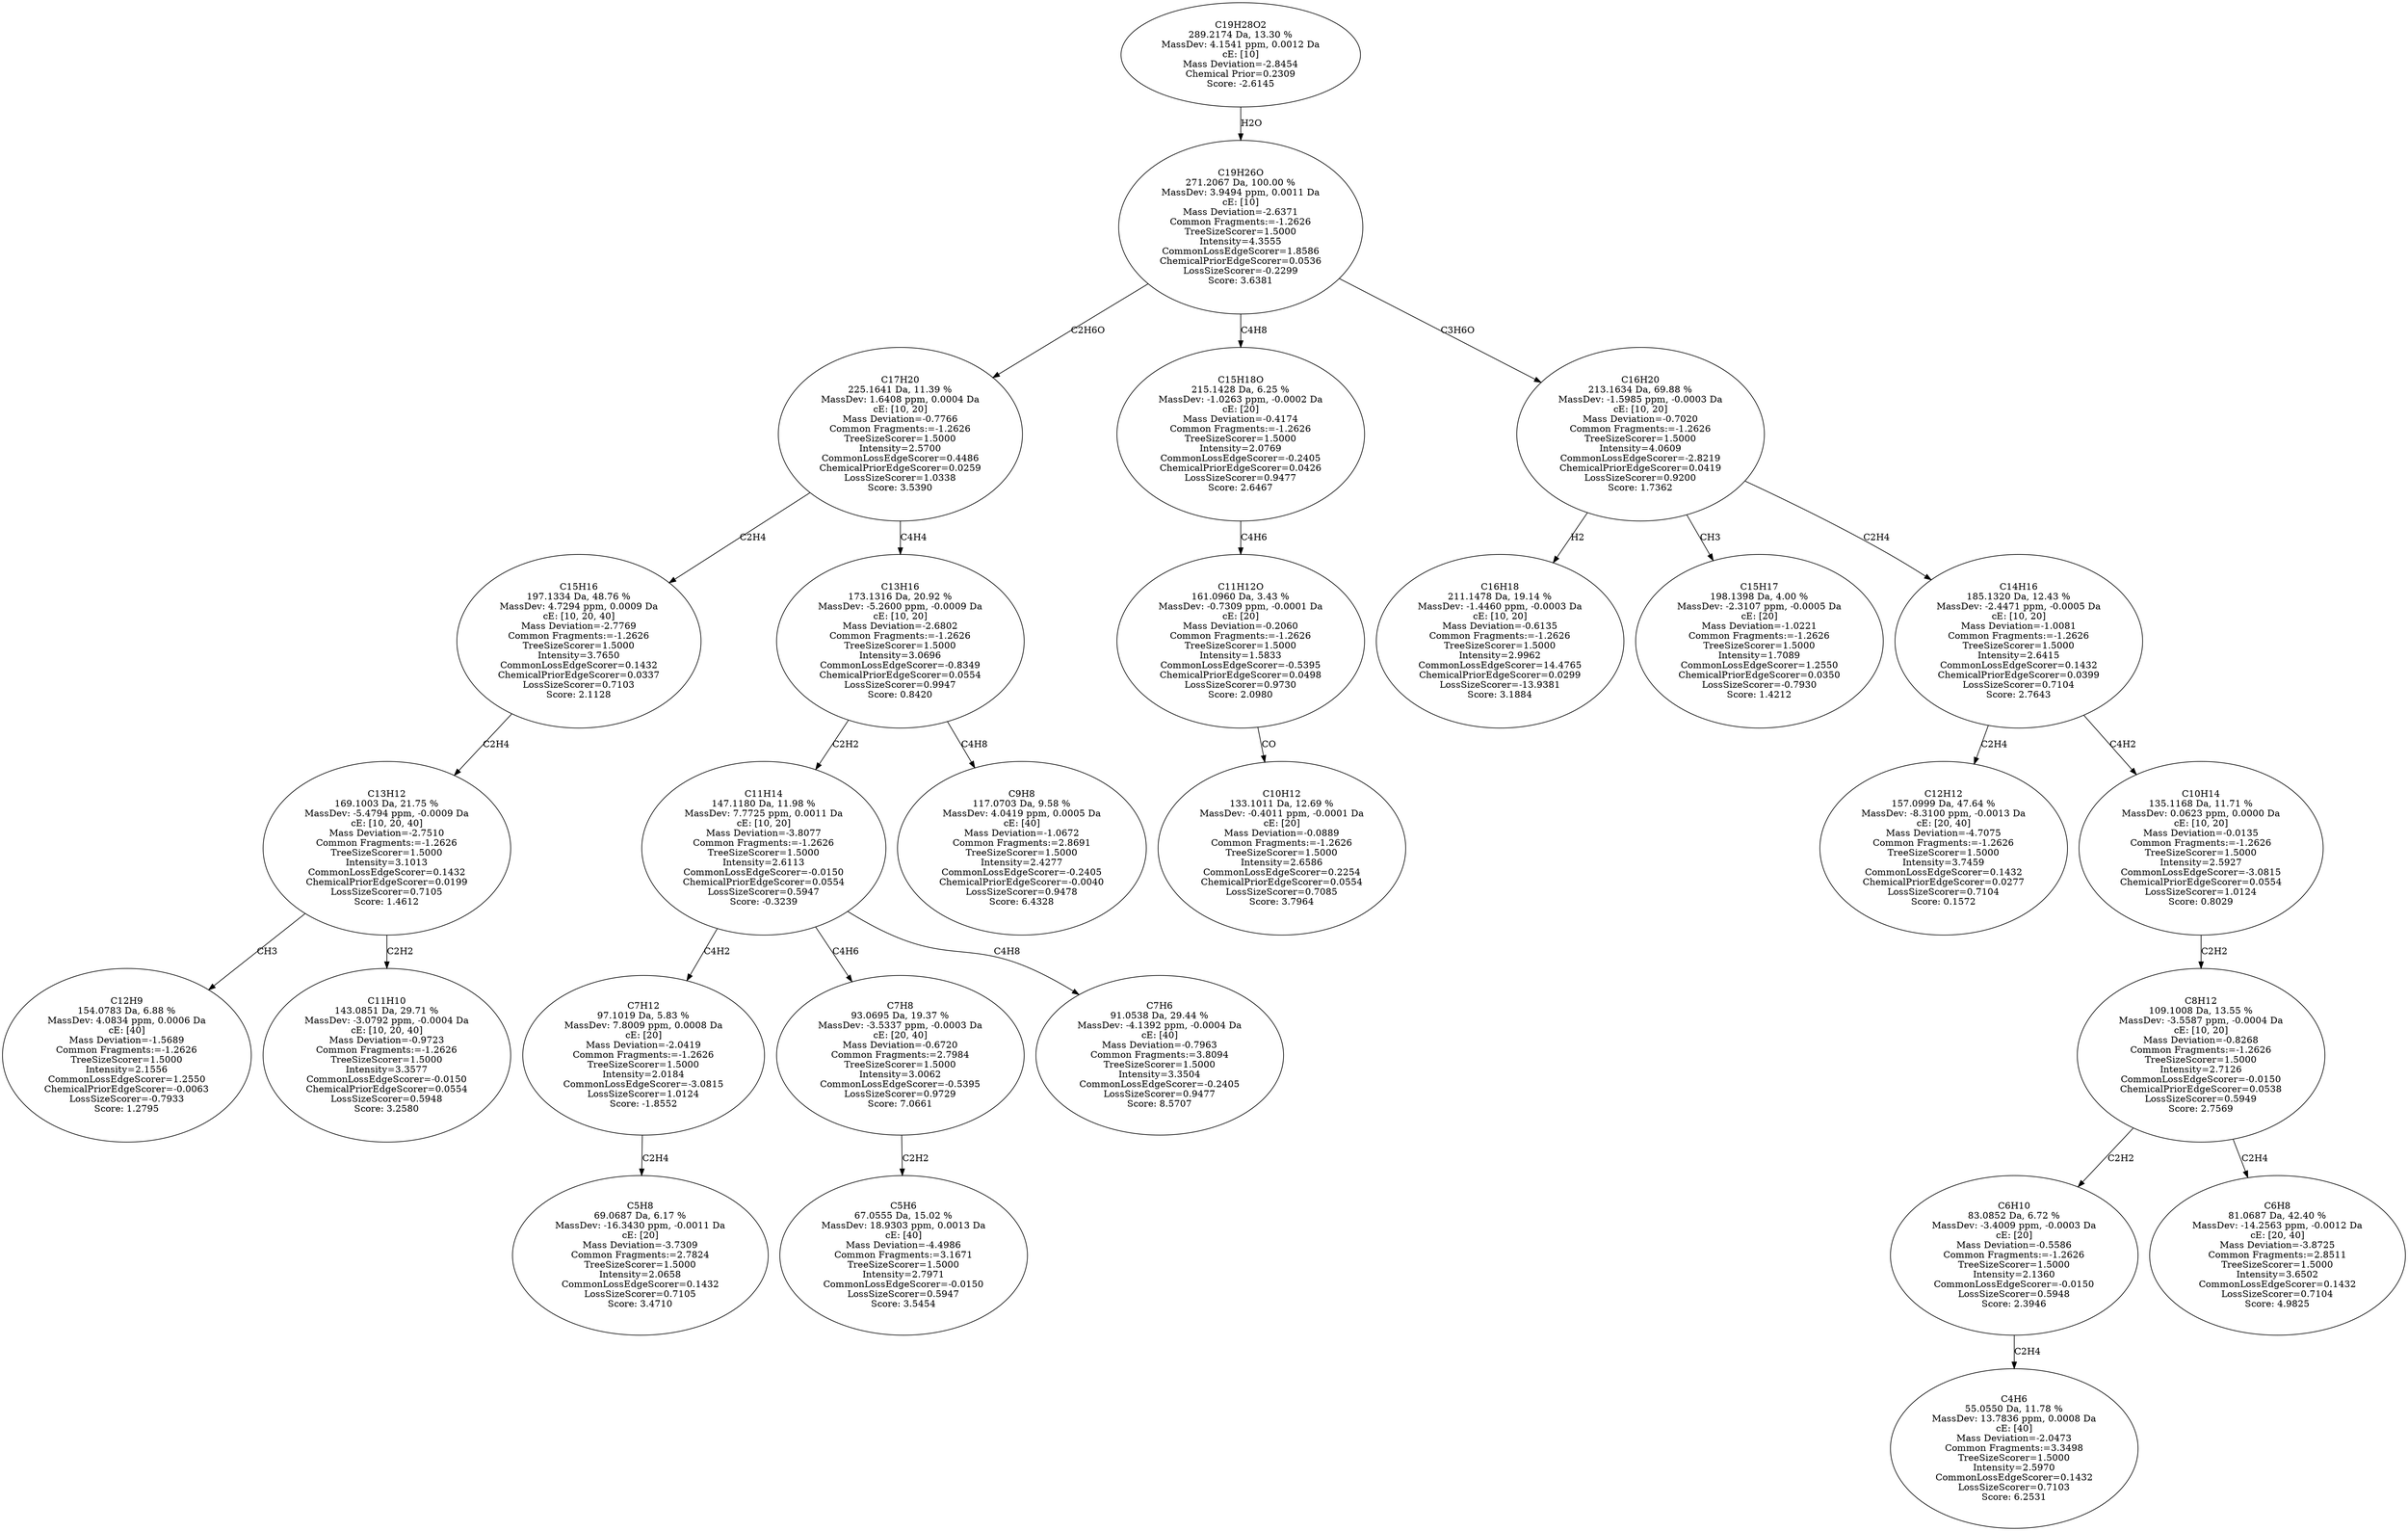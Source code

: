 strict digraph {
v1 [label="C12H9\n154.0783 Da, 6.88 %\nMassDev: 4.0834 ppm, 0.0006 Da\ncE: [40]\nMass Deviation=-1.5689\nCommon Fragments:=-1.2626\nTreeSizeScorer=1.5000\nIntensity=2.1556\nCommonLossEdgeScorer=1.2550\nChemicalPriorEdgeScorer=-0.0063\nLossSizeScorer=-0.7933\nScore: 1.2795"];
v2 [label="C11H10\n143.0851 Da, 29.71 %\nMassDev: -3.0792 ppm, -0.0004 Da\ncE: [10, 20, 40]\nMass Deviation=-0.9723\nCommon Fragments:=-1.2626\nTreeSizeScorer=1.5000\nIntensity=3.3577\nCommonLossEdgeScorer=-0.0150\nChemicalPriorEdgeScorer=0.0554\nLossSizeScorer=0.5948\nScore: 3.2580"];
v3 [label="C13H12\n169.1003 Da, 21.75 %\nMassDev: -5.4794 ppm, -0.0009 Da\ncE: [10, 20, 40]\nMass Deviation=-2.7510\nCommon Fragments:=-1.2626\nTreeSizeScorer=1.5000\nIntensity=3.1013\nCommonLossEdgeScorer=0.1432\nChemicalPriorEdgeScorer=0.0199\nLossSizeScorer=0.7105\nScore: 1.4612"];
v4 [label="C15H16\n197.1334 Da, 48.76 %\nMassDev: 4.7294 ppm, 0.0009 Da\ncE: [10, 20, 40]\nMass Deviation=-2.7769\nCommon Fragments:=-1.2626\nTreeSizeScorer=1.5000\nIntensity=3.7650\nCommonLossEdgeScorer=0.1432\nChemicalPriorEdgeScorer=0.0337\nLossSizeScorer=0.7103\nScore: 2.1128"];
v5 [label="C5H8\n69.0687 Da, 6.17 %\nMassDev: -16.3430 ppm, -0.0011 Da\ncE: [20]\nMass Deviation=-3.7309\nCommon Fragments:=2.7824\nTreeSizeScorer=1.5000\nIntensity=2.0658\nCommonLossEdgeScorer=0.1432\nLossSizeScorer=0.7105\nScore: 3.4710"];
v6 [label="C7H12\n97.1019 Da, 5.83 %\nMassDev: 7.8009 ppm, 0.0008 Da\ncE: [20]\nMass Deviation=-2.0419\nCommon Fragments:=-1.2626\nTreeSizeScorer=1.5000\nIntensity=2.0184\nCommonLossEdgeScorer=-3.0815\nLossSizeScorer=1.0124\nScore: -1.8552"];
v7 [label="C5H6\n67.0555 Da, 15.02 %\nMassDev: 18.9303 ppm, 0.0013 Da\ncE: [40]\nMass Deviation=-4.4986\nCommon Fragments:=3.1671\nTreeSizeScorer=1.5000\nIntensity=2.7971\nCommonLossEdgeScorer=-0.0150\nLossSizeScorer=0.5947\nScore: 3.5454"];
v8 [label="C7H8\n93.0695 Da, 19.37 %\nMassDev: -3.5337 ppm, -0.0003 Da\ncE: [20, 40]\nMass Deviation=-0.6720\nCommon Fragments:=2.7984\nTreeSizeScorer=1.5000\nIntensity=3.0062\nCommonLossEdgeScorer=-0.5395\nLossSizeScorer=0.9729\nScore: 7.0661"];
v9 [label="C7H6\n91.0538 Da, 29.44 %\nMassDev: -4.1392 ppm, -0.0004 Da\ncE: [40]\nMass Deviation=-0.7963\nCommon Fragments:=3.8094\nTreeSizeScorer=1.5000\nIntensity=3.3504\nCommonLossEdgeScorer=-0.2405\nLossSizeScorer=0.9477\nScore: 8.5707"];
v10 [label="C11H14\n147.1180 Da, 11.98 %\nMassDev: 7.7725 ppm, 0.0011 Da\ncE: [10, 20]\nMass Deviation=-3.8077\nCommon Fragments:=-1.2626\nTreeSizeScorer=1.5000\nIntensity=2.6113\nCommonLossEdgeScorer=-0.0150\nChemicalPriorEdgeScorer=0.0554\nLossSizeScorer=0.5947\nScore: -0.3239"];
v11 [label="C9H8\n117.0703 Da, 9.58 %\nMassDev: 4.0419 ppm, 0.0005 Da\ncE: [40]\nMass Deviation=-1.0672\nCommon Fragments:=2.8691\nTreeSizeScorer=1.5000\nIntensity=2.4277\nCommonLossEdgeScorer=-0.2405\nChemicalPriorEdgeScorer=-0.0040\nLossSizeScorer=0.9478\nScore: 6.4328"];
v12 [label="C13H16\n173.1316 Da, 20.92 %\nMassDev: -5.2600 ppm, -0.0009 Da\ncE: [10, 20]\nMass Deviation=-2.6802\nCommon Fragments:=-1.2626\nTreeSizeScorer=1.5000\nIntensity=3.0696\nCommonLossEdgeScorer=-0.8349\nChemicalPriorEdgeScorer=0.0554\nLossSizeScorer=0.9947\nScore: 0.8420"];
v13 [label="C17H20\n225.1641 Da, 11.39 %\nMassDev: 1.6408 ppm, 0.0004 Da\ncE: [10, 20]\nMass Deviation=-0.7766\nCommon Fragments:=-1.2626\nTreeSizeScorer=1.5000\nIntensity=2.5700\nCommonLossEdgeScorer=0.4486\nChemicalPriorEdgeScorer=0.0259\nLossSizeScorer=1.0338\nScore: 3.5390"];
v14 [label="C10H12\n133.1011 Da, 12.69 %\nMassDev: -0.4011 ppm, -0.0001 Da\ncE: [20]\nMass Deviation=-0.0889\nCommon Fragments:=-1.2626\nTreeSizeScorer=1.5000\nIntensity=2.6586\nCommonLossEdgeScorer=0.2254\nChemicalPriorEdgeScorer=0.0554\nLossSizeScorer=0.7085\nScore: 3.7964"];
v15 [label="C11H12O\n161.0960 Da, 3.43 %\nMassDev: -0.7309 ppm, -0.0001 Da\ncE: [20]\nMass Deviation=-0.2060\nCommon Fragments:=-1.2626\nTreeSizeScorer=1.5000\nIntensity=1.5833\nCommonLossEdgeScorer=-0.5395\nChemicalPriorEdgeScorer=0.0498\nLossSizeScorer=0.9730\nScore: 2.0980"];
v16 [label="C15H18O\n215.1428 Da, 6.25 %\nMassDev: -1.0263 ppm, -0.0002 Da\ncE: [20]\nMass Deviation=-0.4174\nCommon Fragments:=-1.2626\nTreeSizeScorer=1.5000\nIntensity=2.0769\nCommonLossEdgeScorer=-0.2405\nChemicalPriorEdgeScorer=0.0426\nLossSizeScorer=0.9477\nScore: 2.6467"];
v17 [label="C16H18\n211.1478 Da, 19.14 %\nMassDev: -1.4460 ppm, -0.0003 Da\ncE: [10, 20]\nMass Deviation=-0.6135\nCommon Fragments:=-1.2626\nTreeSizeScorer=1.5000\nIntensity=2.9962\nCommonLossEdgeScorer=14.4765\nChemicalPriorEdgeScorer=0.0299\nLossSizeScorer=-13.9381\nScore: 3.1884"];
v18 [label="C15H17\n198.1398 Da, 4.00 %\nMassDev: -2.3107 ppm, -0.0005 Da\ncE: [20]\nMass Deviation=-1.0221\nCommon Fragments:=-1.2626\nTreeSizeScorer=1.5000\nIntensity=1.7089\nCommonLossEdgeScorer=1.2550\nChemicalPriorEdgeScorer=0.0350\nLossSizeScorer=-0.7930\nScore: 1.4212"];
v19 [label="C12H12\n157.0999 Da, 47.64 %\nMassDev: -8.3100 ppm, -0.0013 Da\ncE: [20, 40]\nMass Deviation=-4.7075\nCommon Fragments:=-1.2626\nTreeSizeScorer=1.5000\nIntensity=3.7459\nCommonLossEdgeScorer=0.1432\nChemicalPriorEdgeScorer=0.0277\nLossSizeScorer=0.7104\nScore: 0.1572"];
v20 [label="C4H6\n55.0550 Da, 11.78 %\nMassDev: 13.7836 ppm, 0.0008 Da\ncE: [40]\nMass Deviation=-2.0473\nCommon Fragments:=3.3498\nTreeSizeScorer=1.5000\nIntensity=2.5970\nCommonLossEdgeScorer=0.1432\nLossSizeScorer=0.7103\nScore: 6.2531"];
v21 [label="C6H10\n83.0852 Da, 6.72 %\nMassDev: -3.4009 ppm, -0.0003 Da\ncE: [20]\nMass Deviation=-0.5586\nCommon Fragments:=-1.2626\nTreeSizeScorer=1.5000\nIntensity=2.1360\nCommonLossEdgeScorer=-0.0150\nLossSizeScorer=0.5948\nScore: 2.3946"];
v22 [label="C6H8\n81.0687 Da, 42.40 %\nMassDev: -14.2563 ppm, -0.0012 Da\ncE: [20, 40]\nMass Deviation=-3.8725\nCommon Fragments:=2.8511\nTreeSizeScorer=1.5000\nIntensity=3.6502\nCommonLossEdgeScorer=0.1432\nLossSizeScorer=0.7104\nScore: 4.9825"];
v23 [label="C8H12\n109.1008 Da, 13.55 %\nMassDev: -3.5587 ppm, -0.0004 Da\ncE: [10, 20]\nMass Deviation=-0.8268\nCommon Fragments:=-1.2626\nTreeSizeScorer=1.5000\nIntensity=2.7126\nCommonLossEdgeScorer=-0.0150\nChemicalPriorEdgeScorer=0.0538\nLossSizeScorer=0.5949\nScore: 2.7569"];
v24 [label="C10H14\n135.1168 Da, 11.71 %\nMassDev: 0.0623 ppm, 0.0000 Da\ncE: [10, 20]\nMass Deviation=-0.0135\nCommon Fragments:=-1.2626\nTreeSizeScorer=1.5000\nIntensity=2.5927\nCommonLossEdgeScorer=-3.0815\nChemicalPriorEdgeScorer=0.0554\nLossSizeScorer=1.0124\nScore: 0.8029"];
v25 [label="C14H16\n185.1320 Da, 12.43 %\nMassDev: -2.4471 ppm, -0.0005 Da\ncE: [10, 20]\nMass Deviation=-1.0081\nCommon Fragments:=-1.2626\nTreeSizeScorer=1.5000\nIntensity=2.6415\nCommonLossEdgeScorer=0.1432\nChemicalPriorEdgeScorer=0.0399\nLossSizeScorer=0.7104\nScore: 2.7643"];
v26 [label="C16H20\n213.1634 Da, 69.88 %\nMassDev: -1.5985 ppm, -0.0003 Da\ncE: [10, 20]\nMass Deviation=-0.7020\nCommon Fragments:=-1.2626\nTreeSizeScorer=1.5000\nIntensity=4.0609\nCommonLossEdgeScorer=-2.8219\nChemicalPriorEdgeScorer=0.0419\nLossSizeScorer=0.9200\nScore: 1.7362"];
v27 [label="C19H26O\n271.2067 Da, 100.00 %\nMassDev: 3.9494 ppm, 0.0011 Da\ncE: [10]\nMass Deviation=-2.6371\nCommon Fragments:=-1.2626\nTreeSizeScorer=1.5000\nIntensity=4.3555\nCommonLossEdgeScorer=1.8586\nChemicalPriorEdgeScorer=0.0536\nLossSizeScorer=-0.2299\nScore: 3.6381"];
v28 [label="C19H28O2\n289.2174 Da, 13.30 %\nMassDev: 4.1541 ppm, 0.0012 Da\ncE: [10]\nMass Deviation=-2.8454\nChemical Prior=0.2309\nScore: -2.6145"];
v3 -> v1 [label="CH3"];
v3 -> v2 [label="C2H2"];
v4 -> v3 [label="C2H4"];
v13 -> v4 [label="C2H4"];
v6 -> v5 [label="C2H4"];
v10 -> v6 [label="C4H2"];
v8 -> v7 [label="C2H2"];
v10 -> v8 [label="C4H6"];
v10 -> v9 [label="C4H8"];
v12 -> v10 [label="C2H2"];
v12 -> v11 [label="C4H8"];
v13 -> v12 [label="C4H4"];
v27 -> v13 [label="C2H6O"];
v15 -> v14 [label="CO"];
v16 -> v15 [label="C4H6"];
v27 -> v16 [label="C4H8"];
v26 -> v17 [label="H2"];
v26 -> v18 [label="CH3"];
v25 -> v19 [label="C2H4"];
v21 -> v20 [label="C2H4"];
v23 -> v21 [label="C2H2"];
v23 -> v22 [label="C2H4"];
v24 -> v23 [label="C2H2"];
v25 -> v24 [label="C4H2"];
v26 -> v25 [label="C2H4"];
v27 -> v26 [label="C3H6O"];
v28 -> v27 [label="H2O"];
}